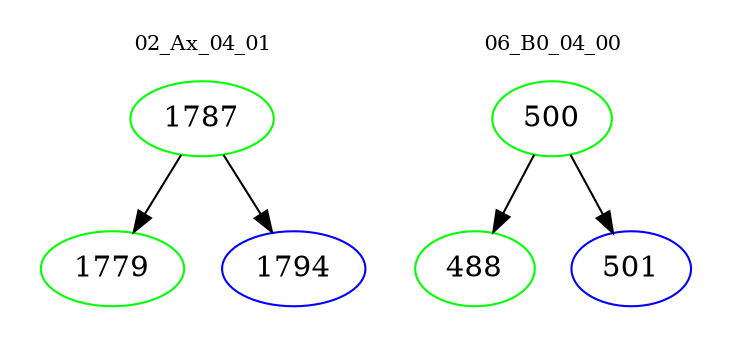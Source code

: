 digraph{
subgraph cluster_0 {
color = white
label = "02_Ax_04_01";
fontsize=10;
T0_1787 [label="1787", color="green"]
T0_1787 -> T0_1779 [color="black"]
T0_1779 [label="1779", color="green"]
T0_1787 -> T0_1794 [color="black"]
T0_1794 [label="1794", color="blue"]
}
subgraph cluster_1 {
color = white
label = "06_B0_04_00";
fontsize=10;
T1_500 [label="500", color="green"]
T1_500 -> T1_488 [color="black"]
T1_488 [label="488", color="green"]
T1_500 -> T1_501 [color="black"]
T1_501 [label="501", color="blue"]
}
}
